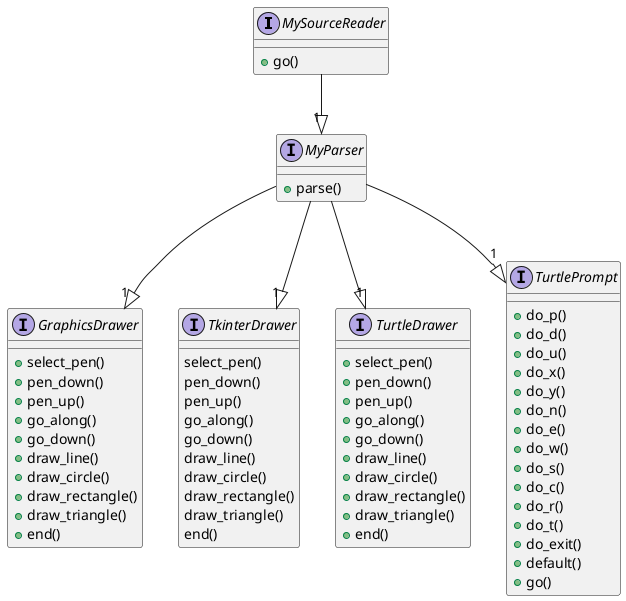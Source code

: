 @startuml
interface MySourceReader {  
+ go()
}
interface MyParser{
+ parse()
}
interface GraphicsDrawer{
+ select_pen()
+ pen_down()
+ pen_up()
+ go_along()
+ go_down()
+ draw_line()
+ draw_circle()
+ draw_rectangle()
+ draw_triangle()
+ end()
}
interface TkinterDrawer{
select_pen()
pen_down()
pen_up()
go_along()
go_down()
draw_line()
draw_circle()
draw_rectangle()
draw_triangle()
end()
}
interface TurtleDrawer{
+ select_pen()
+ pen_down()
+ pen_up()
+ go_along()
+ go_down()
+ draw_line()
+ draw_circle()
+ draw_rectangle()
+ draw_triangle()
+ end()
}
interface TurtlePrompt{
+ do_p()
+ do_d()
+ do_u()
+ do_x()
+ do_y()
+ do_n()
+ do_e()
+ do_w()
+ do_s()
+ do_c()
+ do_r()
+ do_t()
+ do_exit()
+ default()
+ go()
}
' interface ErrorChecking {
' check()
' notAInt()
' notAString()
' notAList()
' notABool()
' notAFloat()
' notAFloatOrInt()
' error_message()
' }
' interface Dest{
' getDesination()
' }


MySourceReader --|> "1" MyParser
MyParser --|> "1" GraphicsDrawer
MyParser --|> "1" TkinterDrawer
MyParser --|> "1" TurtleDrawer
MyParser --|> "1" TurtlePrompt
' ErrorChecking --|> "1" GraphicsDrawer
' ErrorChecking --|> "1" TkinterDrawer
' ErrorChecking --|> "1" TurtleDrawer
' Dest "1" --|> "1" TkinterDrawer
' Dest --|> "1" GraphicsDrawer
@enduml